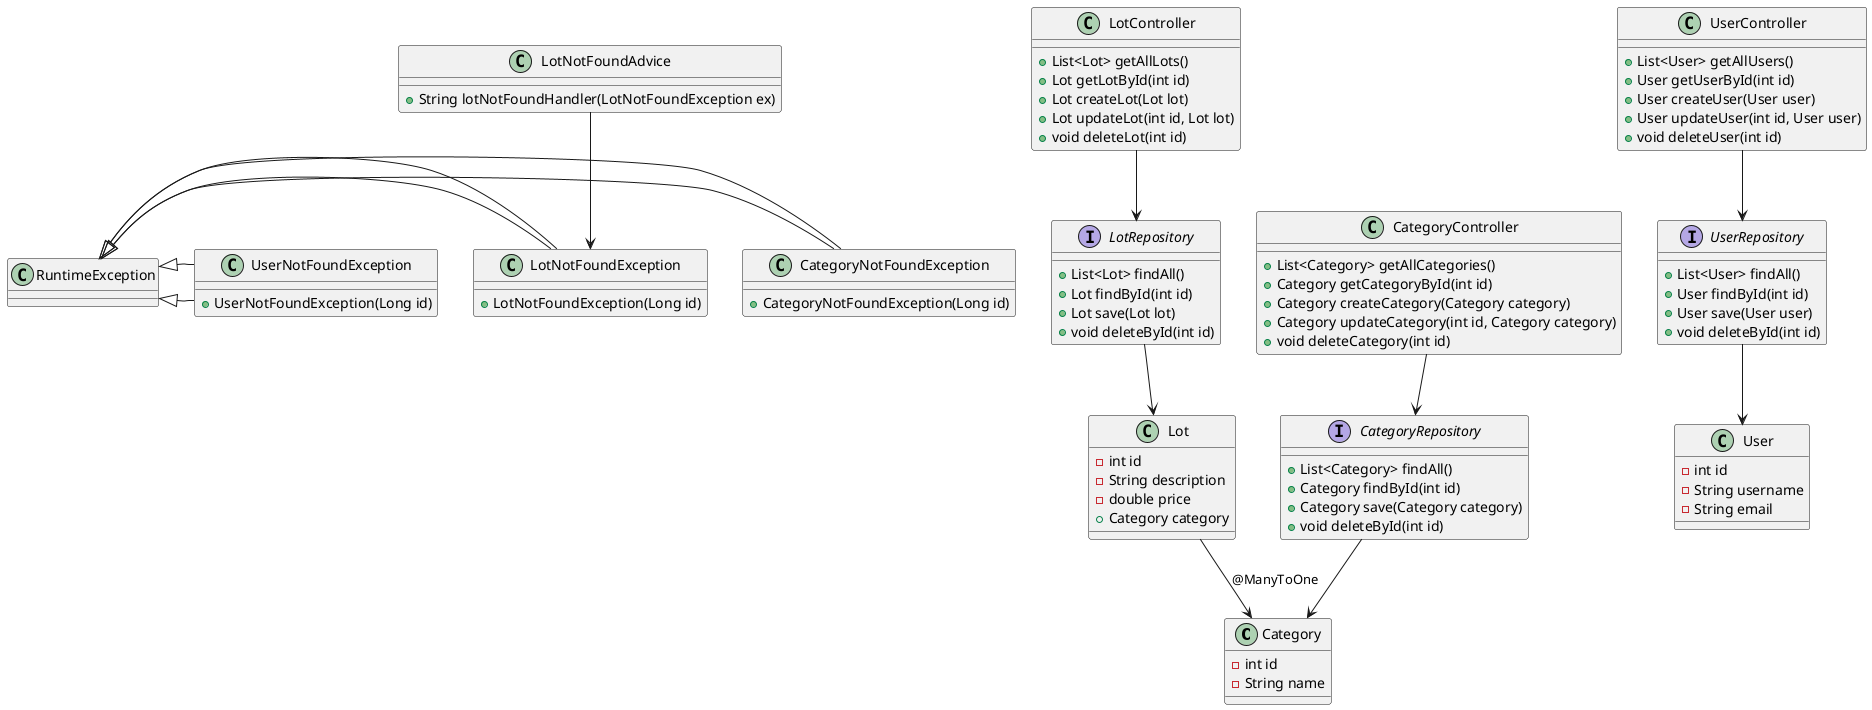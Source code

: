@startuml

class Category {
    - int id
    - String name
}

class Lot {
    - int id
    - String description
    - double price
    + Category category
}

class User {
    - int id
    - String username
    - String email
}

class CategoryController {
    + List<Category> getAllCategories()
    + Category getCategoryById(int id)
    + Category createCategory(Category category)
    + Category updateCategory(int id, Category category)
    + void deleteCategory(int id)
}

class CategoryNotFoundException extends RuntimeException {
    + CategoryNotFoundException(Long id)
}

class LotController {
    + List<Lot> getAllLots()
    + Lot getLotById(int id)
    + Lot createLot(Lot lot)
    + Lot updateLot(int id, Lot lot)
    + void deleteLot(int id)
}

class LotNotFoundAdvice {
    + String lotNotFoundHandler(LotNotFoundException ex)
}

class LotNotFoundException extends RuntimeException {
    + LotNotFoundException(Long id)
}

class UserController {
    + List<User> getAllUsers()
    + User getUserById(int id)
    + User createUser(User user)
    + User updateUser(int id, User user)
    + void deleteUser(int id)
}

class UserNotFoundException extends RuntimeException {
    + UserNotFoundException(Long id)
}

interface CategoryRepository {
    + List<Category> findAll()
    + Category findById(int id)
    + Category save(Category category)
    + void deleteById(int id)
}

interface LotRepository {
    + List<Lot> findAll()
    + Lot findById(int id)
    + Lot save(Lot lot)
    + void deleteById(int id)
}

interface UserRepository {
    + List<User> findAll()
    + User findById(int id)
    + User save(User user)
    + void deleteById(int id)
}

CategoryController --> CategoryRepository
LotController --> LotRepository
UserController --> UserRepository
CategoryRepository --> Category
LotRepository --> Lot
UserRepository --> User

Lot --> Category : @ManyToOne

CategoryNotFoundException -|> RuntimeException
LotNotFoundException -|> RuntimeException
UserNotFoundException -|> RuntimeException
LotNotFoundAdvice --> LotNotFoundException

@enduml
